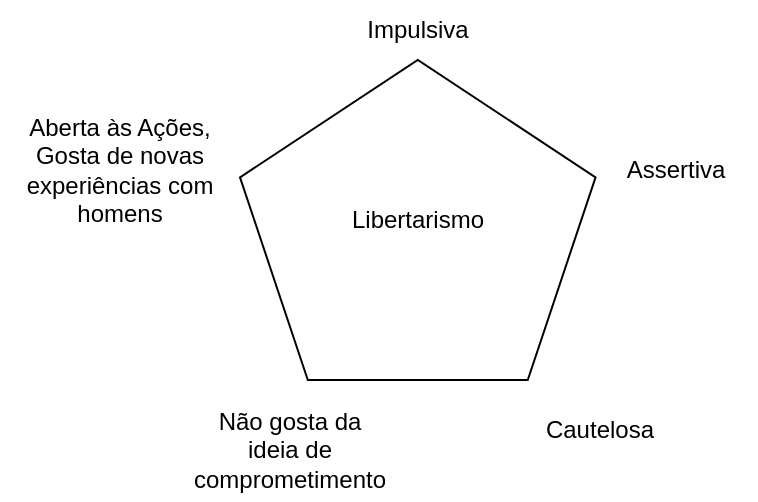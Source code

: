 <mxfile version="21.7.5" type="device">
  <diagram name="Page-1" id="5WQHAqjgBacDgkpyDFZz">
    <mxGraphModel dx="663" dy="361" grid="1" gridSize="10" guides="1" tooltips="1" connect="1" arrows="1" fold="1" page="1" pageScale="1" pageWidth="850" pageHeight="1100" math="0" shadow="0">
      <root>
        <mxCell id="0" />
        <mxCell id="1" parent="0" />
        <mxCell id="1Ux2lOgCle1LGEWLoBuL-1" value="Libertarismo" style="whiteSpace=wrap;html=1;shape=mxgraph.basic.pentagon" vertex="1" parent="1">
          <mxGeometry x="320" y="190" width="177.78" height="160" as="geometry" />
        </mxCell>
        <mxCell id="1Ux2lOgCle1LGEWLoBuL-2" value="Impulsiva" style="text;html=1;strokeColor=none;fillColor=none;align=center;verticalAlign=middle;whiteSpace=wrap;rounded=0;" vertex="1" parent="1">
          <mxGeometry x="379" y="160" width="60" height="30" as="geometry" />
        </mxCell>
        <mxCell id="1Ux2lOgCle1LGEWLoBuL-3" value="Não gosta da ideia de comprometimento" style="text;html=1;strokeColor=none;fillColor=none;align=center;verticalAlign=middle;whiteSpace=wrap;rounded=0;" vertex="1" parent="1">
          <mxGeometry x="300" y="360" width="90" height="50" as="geometry" />
        </mxCell>
        <mxCell id="1Ux2lOgCle1LGEWLoBuL-4" value="Cautelosa" style="text;html=1;strokeColor=none;fillColor=none;align=center;verticalAlign=middle;whiteSpace=wrap;rounded=0;" vertex="1" parent="1">
          <mxGeometry x="460" y="360" width="80" height="30" as="geometry" />
        </mxCell>
        <mxCell id="1Ux2lOgCle1LGEWLoBuL-5" value="Aberta às Ações, Gosta de novas experiências com homens" style="text;html=1;strokeColor=none;fillColor=none;align=center;verticalAlign=middle;whiteSpace=wrap;rounded=0;" vertex="1" parent="1">
          <mxGeometry x="200" y="225" width="120" height="40" as="geometry" />
        </mxCell>
        <mxCell id="1Ux2lOgCle1LGEWLoBuL-6" value="Assertiva" style="text;html=1;strokeColor=none;fillColor=none;align=center;verticalAlign=middle;whiteSpace=wrap;rounded=0;" vertex="1" parent="1">
          <mxGeometry x="497.78" y="230" width="80" height="30" as="geometry" />
        </mxCell>
      </root>
    </mxGraphModel>
  </diagram>
</mxfile>
